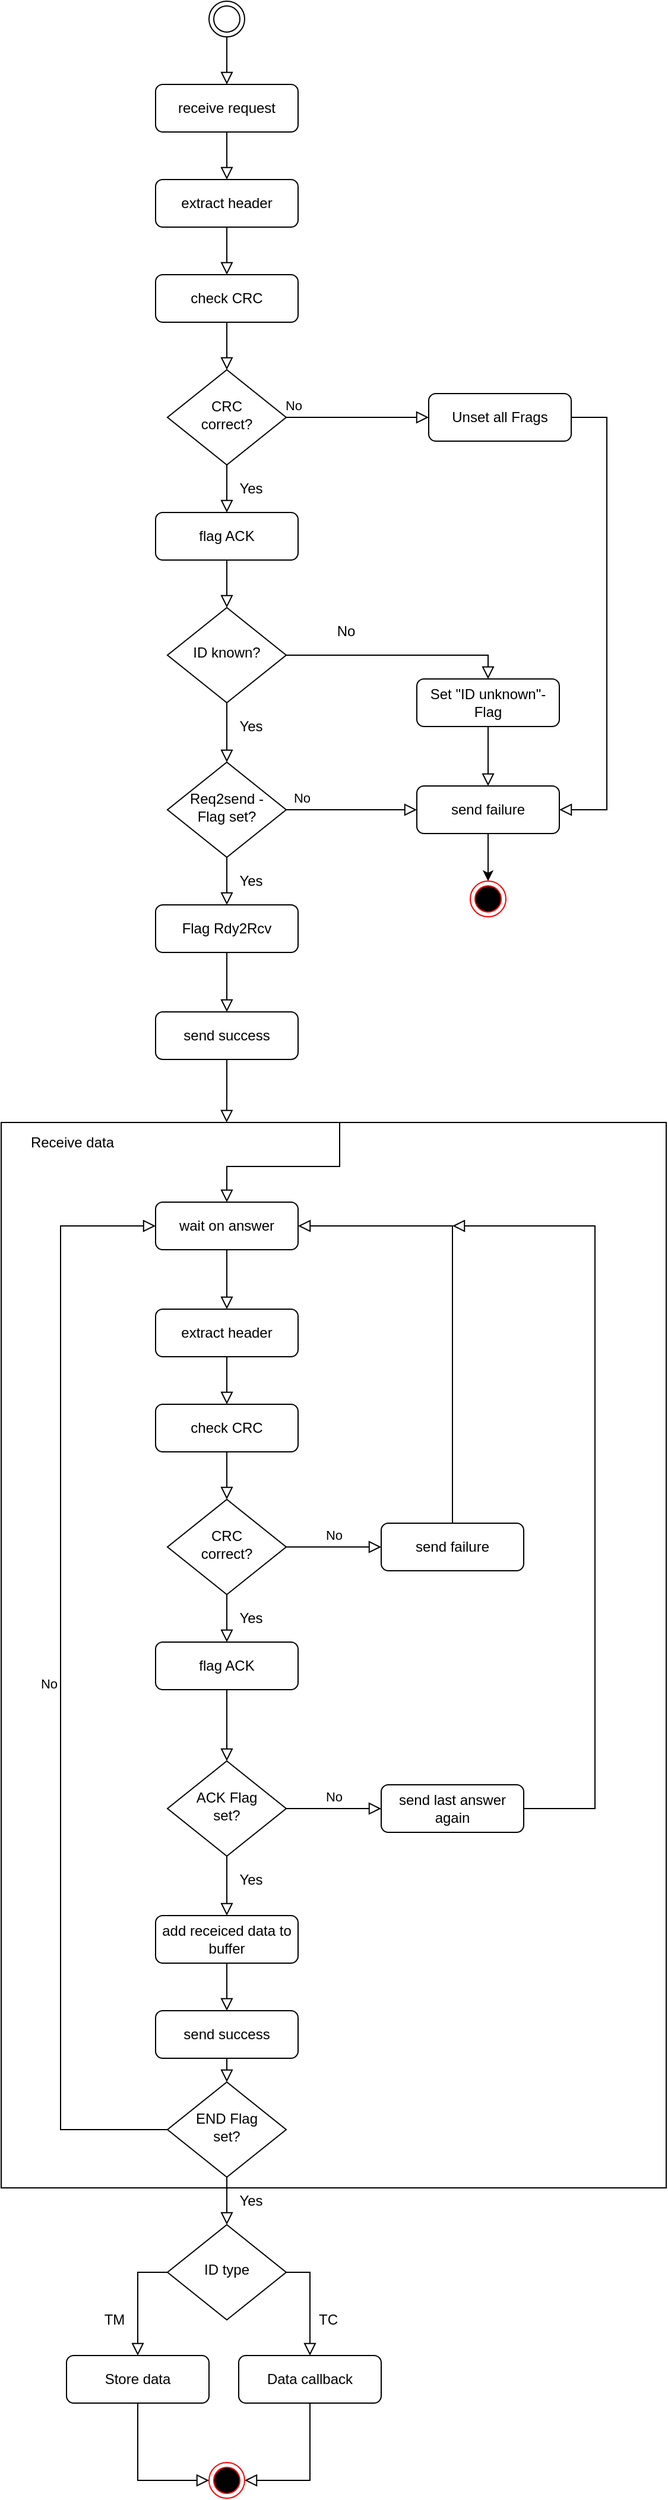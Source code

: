 <mxfile version="12.9.12" type="device"><diagram id="C5RBs43oDa-KdzZeNtuy" name="Page-1"><mxGraphModel dx="666" dy="1576" grid="1" gridSize="10" guides="1" tooltips="1" connect="1" arrows="1" fold="1" page="1" pageScale="1" pageWidth="827" pageHeight="1169" math="0" shadow="0"><root><mxCell id="WIyWlLk6GJQsqaUBKTNV-0"/><mxCell id="WIyWlLk6GJQsqaUBKTNV-1" parent="WIyWlLk6GJQsqaUBKTNV-0"/><mxCell id="WIyWlLk6GJQsqaUBKTNV-2" value="" style="rounded=0;html=1;jettySize=auto;orthogonalLoop=1;fontSize=11;endArrow=block;endFill=0;endSize=8;strokeWidth=1;shadow=0;labelBackgroundColor=none;edgeStyle=orthogonalEdgeStyle;entryX=0.5;entryY=0;entryDx=0;entryDy=0;entryPerimeter=0;" parent="WIyWlLk6GJQsqaUBKTNV-1" source="WIyWlLk6GJQsqaUBKTNV-3" target="x0lvqLqrBU_UgT-Oj1TX-1" edge="1"><mxGeometry relative="1" as="geometry"><mxPoint x="220" y="455" as="targetPoint"/></mxGeometry></mxCell><mxCell id="WIyWlLk6GJQsqaUBKTNV-3" value="receive request" style="rounded=1;whiteSpace=wrap;html=1;fontSize=12;glass=0;strokeWidth=1;shadow=0;" parent="WIyWlLk6GJQsqaUBKTNV-1" vertex="1"><mxGeometry x="160" y="-60" width="120" height="40" as="geometry"/></mxCell><mxCell id="x0lvqLqrBU_UgT-Oj1TX-0" value="" style="rounded=0;html=1;jettySize=auto;orthogonalLoop=1;fontSize=11;endArrow=block;endFill=0;endSize=8;strokeWidth=1;shadow=0;labelBackgroundColor=none;edgeStyle=orthogonalEdgeStyle;entryX=0.5;entryY=0;entryDx=0;entryDy=0;" parent="WIyWlLk6GJQsqaUBKTNV-1" source="x0lvqLqrBU_UgT-Oj1TX-1" target="x0lvqLqrBU_UgT-Oj1TX-3" edge="1"><mxGeometry relative="1" as="geometry"><mxPoint x="250" y="70" as="targetPoint"/></mxGeometry></mxCell><mxCell id="x0lvqLqrBU_UgT-Oj1TX-1" value="extract header" style="rounded=1;whiteSpace=wrap;html=1;fontSize=12;glass=0;strokeWidth=1;shadow=0;" parent="WIyWlLk6GJQsqaUBKTNV-1" vertex="1"><mxGeometry x="160" y="20" width="120" height="40" as="geometry"/></mxCell><mxCell id="x0lvqLqrBU_UgT-Oj1TX-2" value="" style="rounded=0;html=1;jettySize=auto;orthogonalLoop=1;fontSize=11;endArrow=block;endFill=0;endSize=8;strokeWidth=1;shadow=0;labelBackgroundColor=none;edgeStyle=orthogonalEdgeStyle;" parent="WIyWlLk6GJQsqaUBKTNV-1" source="x0lvqLqrBU_UgT-Oj1TX-3" target="x0lvqLqrBU_UgT-Oj1TX-7" edge="1"><mxGeometry relative="1" as="geometry"><mxPoint x="220" y="230" as="targetPoint"/></mxGeometry></mxCell><mxCell id="x0lvqLqrBU_UgT-Oj1TX-3" value="check CRC" style="rounded=1;whiteSpace=wrap;html=1;fontSize=12;glass=0;strokeWidth=1;shadow=0;" parent="WIyWlLk6GJQsqaUBKTNV-1" vertex="1"><mxGeometry x="160" y="100" width="120" height="40" as="geometry"/></mxCell><mxCell id="x0lvqLqrBU_UgT-Oj1TX-6" value="No" style="edgeStyle=orthogonalEdgeStyle;rounded=0;html=1;jettySize=auto;orthogonalLoop=1;fontSize=11;endArrow=block;endFill=0;endSize=8;strokeWidth=1;shadow=0;labelBackgroundColor=none;exitX=1;exitY=0.5;exitDx=0;exitDy=0;" parent="WIyWlLk6GJQsqaUBKTNV-1" source="x0lvqLqrBU_UgT-Oj1TX-7" target="x0lvqLqrBU_UgT-Oj1TX-8" edge="1"><mxGeometry x="-0.9" y="10" relative="1" as="geometry"><mxPoint as="offset"/><Array as="points"><mxPoint x="420" y="220"/></Array></mxGeometry></mxCell><mxCell id="x0lvqLqrBU_UgT-Oj1TX-7" value="CRC &lt;br&gt;correct?" style="rhombus;whiteSpace=wrap;html=1;shadow=0;fontFamily=Helvetica;fontSize=12;align=center;strokeWidth=1;spacing=6;spacingTop=-4;" parent="WIyWlLk6GJQsqaUBKTNV-1" vertex="1"><mxGeometry x="170" y="180" width="100" height="80" as="geometry"/></mxCell><mxCell id="x0lvqLqrBU_UgT-Oj1TX-8" value="Unset all Frags" style="rounded=1;whiteSpace=wrap;html=1;fontSize=12;glass=0;strokeWidth=1;shadow=0;" parent="WIyWlLk6GJQsqaUBKTNV-1" vertex="1"><mxGeometry x="390" y="200" width="120" height="40" as="geometry"/></mxCell><mxCell id="x0lvqLqrBU_UgT-Oj1TX-10" value="" style="rounded=0;html=1;jettySize=auto;orthogonalLoop=1;fontSize=11;endArrow=block;endFill=0;endSize=8;strokeWidth=1;shadow=0;labelBackgroundColor=none;edgeStyle=orthogonalEdgeStyle;exitX=0.5;exitY=1;exitDx=0;exitDy=0;entryX=0.5;entryY=0;entryDx=0;entryDy=0;" parent="WIyWlLk6GJQsqaUBKTNV-1" source="x0lvqLqrBU_UgT-Oj1TX-7" target="x0lvqLqrBU_UgT-Oj1TX-14" edge="1"><mxGeometry relative="1" as="geometry"><mxPoint x="220" y="390" as="targetPoint"/><mxPoint x="219.5" y="340" as="sourcePoint"/></mxGeometry></mxCell><mxCell id="x0lvqLqrBU_UgT-Oj1TX-14" value="flag ACK" style="rounded=1;whiteSpace=wrap;html=1;fontSize=12;glass=0;strokeWidth=1;shadow=0;" parent="WIyWlLk6GJQsqaUBKTNV-1" vertex="1"><mxGeometry x="160" y="300" width="120" height="40" as="geometry"/></mxCell><mxCell id="x0lvqLqrBU_UgT-Oj1TX-15" value="Yes" style="text;html=1;align=center;verticalAlign=middle;resizable=0;points=[];autosize=1;" parent="WIyWlLk6GJQsqaUBKTNV-1" vertex="1"><mxGeometry x="220" y="270" width="40" height="20" as="geometry"/></mxCell><mxCell id="x0lvqLqrBU_UgT-Oj1TX-20" value="No" style="edgeStyle=orthogonalEdgeStyle;rounded=0;html=1;jettySize=auto;orthogonalLoop=1;fontSize=11;endArrow=block;endFill=0;endSize=8;strokeWidth=1;shadow=0;labelBackgroundColor=none;entryX=0;entryY=0.5;entryDx=0;entryDy=0;" parent="WIyWlLk6GJQsqaUBKTNV-1" source="x0lvqLqrBU_UgT-Oj1TX-21" target="x0lvqLqrBU_UgT-Oj1TX-44" edge="1"><mxGeometry x="-0.765" y="10" relative="1" as="geometry"><mxPoint as="offset"/><mxPoint x="410" y="590" as="targetPoint"/><Array as="points"><mxPoint x="350" y="550"/><mxPoint x="350" y="550"/></Array></mxGeometry></mxCell><mxCell id="x0lvqLqrBU_UgT-Oj1TX-21" value="Req2send -&lt;br&gt;Flag set?" style="rhombus;whiteSpace=wrap;html=1;shadow=0;fontFamily=Helvetica;fontSize=12;align=center;strokeWidth=1;spacing=6;spacingTop=-4;" parent="WIyWlLk6GJQsqaUBKTNV-1" vertex="1"><mxGeometry x="170" y="510" width="100" height="80" as="geometry"/></mxCell><mxCell id="x0lvqLqrBU_UgT-Oj1TX-23" value="" style="rounded=0;html=1;jettySize=auto;orthogonalLoop=1;fontSize=11;endArrow=block;endFill=0;endSize=8;strokeWidth=1;shadow=0;labelBackgroundColor=none;edgeStyle=orthogonalEdgeStyle;exitX=0.5;exitY=1;exitDx=0;exitDy=0;entryX=0.5;entryY=0;entryDx=0;entryDy=0;" parent="WIyWlLk6GJQsqaUBKTNV-1" source="x0lvqLqrBU_UgT-Oj1TX-21" target="x0lvqLqrBU_UgT-Oj1TX-26" edge="1"><mxGeometry relative="1" as="geometry"><mxPoint x="220" y="660" as="targetPoint"/><mxPoint x="219.5" y="690" as="sourcePoint"/></mxGeometry></mxCell><mxCell id="x0lvqLqrBU_UgT-Oj1TX-24" value="Yes" style="text;html=1;align=center;verticalAlign=middle;resizable=0;points=[];autosize=1;" parent="WIyWlLk6GJQsqaUBKTNV-1" vertex="1"><mxGeometry x="220" y="600" width="40" height="20" as="geometry"/></mxCell><mxCell id="x0lvqLqrBU_UgT-Oj1TX-26" value="Flag Rdy2Rcv" style="rounded=1;whiteSpace=wrap;html=1;fontSize=12;glass=0;strokeWidth=1;shadow=0;" parent="WIyWlLk6GJQsqaUBKTNV-1" vertex="1"><mxGeometry x="160" y="630" width="120" height="40" as="geometry"/></mxCell><mxCell id="x0lvqLqrBU_UgT-Oj1TX-43" value="" style="rounded=0;html=1;jettySize=auto;orthogonalLoop=1;fontSize=11;endArrow=block;endFill=0;endSize=8;strokeWidth=1;shadow=0;labelBackgroundColor=none;edgeStyle=orthogonalEdgeStyle;exitX=1;exitY=0.5;exitDx=0;exitDy=0;entryX=1;entryY=0.5;entryDx=0;entryDy=0;" parent="WIyWlLk6GJQsqaUBKTNV-1" source="x0lvqLqrBU_UgT-Oj1TX-8" target="x0lvqLqrBU_UgT-Oj1TX-44" edge="1"><mxGeometry relative="1" as="geometry"><mxPoint x="390" y="710" as="targetPoint"/><mxPoint x="250" y="500" as="sourcePoint"/><Array as="points"><mxPoint x="540" y="220"/><mxPoint x="540" y="550"/></Array></mxGeometry></mxCell><mxCell id="x0lvqLqrBU_UgT-Oj1TX-52" value="" style="edgeStyle=orthogonalEdgeStyle;rounded=0;orthogonalLoop=1;jettySize=auto;html=1;entryX=0.5;entryY=0;entryDx=0;entryDy=0;exitX=0.5;exitY=1;exitDx=0;exitDy=0;" parent="WIyWlLk6GJQsqaUBKTNV-1" source="x0lvqLqrBU_UgT-Oj1TX-44" target="x0lvqLqrBU_UgT-Oj1TX-102" edge="1"><mxGeometry relative="1" as="geometry"><mxPoint x="461" y="730" as="targetPoint"/><mxPoint x="440" y="630" as="sourcePoint"/><Array as="points"/></mxGeometry></mxCell><mxCell id="x0lvqLqrBU_UgT-Oj1TX-44" value="send failure" style="rounded=1;whiteSpace=wrap;html=1;fontSize=12;glass=0;strokeWidth=1;shadow=0;" parent="WIyWlLk6GJQsqaUBKTNV-1" vertex="1"><mxGeometry x="380" y="530" width="120" height="40" as="geometry"/></mxCell><mxCell id="x0lvqLqrBU_UgT-Oj1TX-45" value="send success" style="rounded=1;whiteSpace=wrap;html=1;fontSize=12;glass=0;strokeWidth=1;shadow=0;" parent="WIyWlLk6GJQsqaUBKTNV-1" vertex="1"><mxGeometry x="160" y="720" width="120" height="40" as="geometry"/></mxCell><mxCell id="x0lvqLqrBU_UgT-Oj1TX-46" value="" style="rounded=0;html=1;jettySize=auto;orthogonalLoop=1;fontSize=11;endArrow=block;endFill=0;endSize=8;strokeWidth=1;shadow=0;labelBackgroundColor=none;edgeStyle=orthogonalEdgeStyle;exitX=0.5;exitY=1;exitDx=0;exitDy=0;entryX=0.5;entryY=0;entryDx=0;entryDy=0;" parent="WIyWlLk6GJQsqaUBKTNV-1" source="x0lvqLqrBU_UgT-Oj1TX-26" target="x0lvqLqrBU_UgT-Oj1TX-45" edge="1"><mxGeometry relative="1" as="geometry"><mxPoint x="400" y="730" as="targetPoint"/><mxPoint x="400" y="680" as="sourcePoint"/></mxGeometry></mxCell><mxCell id="x0lvqLqrBU_UgT-Oj1TX-49" value="wait on answer" style="rounded=1;whiteSpace=wrap;html=1;fontSize=12;glass=0;strokeWidth=1;shadow=0;" parent="WIyWlLk6GJQsqaUBKTNV-1" vertex="1"><mxGeometry x="160" y="880" width="120" height="40" as="geometry"/></mxCell><mxCell id="x0lvqLqrBU_UgT-Oj1TX-50" value="" style="rounded=0;html=1;jettySize=auto;orthogonalLoop=1;fontSize=11;endArrow=block;endFill=0;endSize=8;strokeWidth=1;shadow=0;labelBackgroundColor=none;edgeStyle=orthogonalEdgeStyle;exitX=0.5;exitY=1;exitDx=0;exitDy=0;entryX=0.339;entryY=0;entryDx=0;entryDy=0;entryPerimeter=0;" parent="WIyWlLk6GJQsqaUBKTNV-1" source="x0lvqLqrBU_UgT-Oj1TX-45" target="x0lvqLqrBU_UgT-Oj1TX-92" edge="1"><mxGeometry relative="1" as="geometry"><mxPoint x="220" y="850" as="targetPoint"/><mxPoint x="400" y="680" as="sourcePoint"/><Array as="points"><mxPoint x="220" y="790"/></Array></mxGeometry></mxCell><mxCell id="x0lvqLqrBU_UgT-Oj1TX-54" value="" style="rounded=0;html=1;jettySize=auto;orthogonalLoop=1;fontSize=11;endArrow=block;endFill=0;endSize=8;strokeWidth=1;shadow=0;labelBackgroundColor=none;edgeStyle=orthogonalEdgeStyle;entryX=0.5;entryY=0;entryDx=0;entryDy=0;" parent="WIyWlLk6GJQsqaUBKTNV-1" source="x0lvqLqrBU_UgT-Oj1TX-55" target="x0lvqLqrBU_UgT-Oj1TX-57" edge="1"><mxGeometry relative="1" as="geometry"><mxPoint x="250" y="1020" as="targetPoint"/></mxGeometry></mxCell><mxCell id="x0lvqLqrBU_UgT-Oj1TX-55" value="extract header" style="rounded=1;whiteSpace=wrap;html=1;fontSize=12;glass=0;strokeWidth=1;shadow=0;" parent="WIyWlLk6GJQsqaUBKTNV-1" vertex="1"><mxGeometry x="160" y="970" width="120" height="40" as="geometry"/></mxCell><mxCell id="x0lvqLqrBU_UgT-Oj1TX-56" value="" style="rounded=0;html=1;jettySize=auto;orthogonalLoop=1;fontSize=11;endArrow=block;endFill=0;endSize=8;strokeWidth=1;shadow=0;labelBackgroundColor=none;edgeStyle=orthogonalEdgeStyle;" parent="WIyWlLk6GJQsqaUBKTNV-1" source="x0lvqLqrBU_UgT-Oj1TX-57" target="x0lvqLqrBU_UgT-Oj1TX-58" edge="1"><mxGeometry relative="1" as="geometry"><mxPoint x="220" y="1180" as="targetPoint"/></mxGeometry></mxCell><mxCell id="x0lvqLqrBU_UgT-Oj1TX-57" value="check CRC" style="rounded=1;whiteSpace=wrap;html=1;fontSize=12;glass=0;strokeWidth=1;shadow=0;" parent="WIyWlLk6GJQsqaUBKTNV-1" vertex="1"><mxGeometry x="160" y="1050" width="120" height="40" as="geometry"/></mxCell><mxCell id="x0lvqLqrBU_UgT-Oj1TX-58" value="CRC &lt;br&gt;correct?" style="rhombus;whiteSpace=wrap;html=1;shadow=0;fontFamily=Helvetica;fontSize=12;align=center;strokeWidth=1;spacing=6;spacingTop=-4;" parent="WIyWlLk6GJQsqaUBKTNV-1" vertex="1"><mxGeometry x="170" y="1130" width="100" height="80" as="geometry"/></mxCell><mxCell id="x0lvqLqrBU_UgT-Oj1TX-59" value="" style="rounded=0;html=1;jettySize=auto;orthogonalLoop=1;fontSize=11;endArrow=block;endFill=0;endSize=8;strokeWidth=1;shadow=0;labelBackgroundColor=none;edgeStyle=orthogonalEdgeStyle;exitX=0.5;exitY=1;exitDx=0;exitDy=0;entryX=0.5;entryY=0;entryDx=0;entryDy=0;" parent="WIyWlLk6GJQsqaUBKTNV-1" source="x0lvqLqrBU_UgT-Oj1TX-58" target="x0lvqLqrBU_UgT-Oj1TX-61" edge="1"><mxGeometry relative="1" as="geometry"><mxPoint x="220" y="1340" as="targetPoint"/><mxPoint x="219.5" y="1290" as="sourcePoint"/></mxGeometry></mxCell><mxCell id="x0lvqLqrBU_UgT-Oj1TX-60" value="" style="rounded=0;html=1;jettySize=auto;orthogonalLoop=1;fontSize=11;endArrow=block;endFill=0;endSize=8;strokeWidth=1;shadow=0;labelBackgroundColor=none;edgeStyle=orthogonalEdgeStyle;entryX=0.5;entryY=0;entryDx=0;entryDy=0;" parent="WIyWlLk6GJQsqaUBKTNV-1" source="x0lvqLqrBU_UgT-Oj1TX-61" target="x0lvqLqrBU_UgT-Oj1TX-67" edge="1"><mxGeometry relative="1" as="geometry"><mxPoint x="220" y="1340" as="targetPoint"/></mxGeometry></mxCell><mxCell id="x0lvqLqrBU_UgT-Oj1TX-61" value="flag ACK" style="rounded=1;whiteSpace=wrap;html=1;fontSize=12;glass=0;strokeWidth=1;shadow=0;" parent="WIyWlLk6GJQsqaUBKTNV-1" vertex="1"><mxGeometry x="160" y="1250" width="120" height="40" as="geometry"/></mxCell><mxCell id="x0lvqLqrBU_UgT-Oj1TX-62" value="Yes" style="text;html=1;align=center;verticalAlign=middle;resizable=0;points=[];autosize=1;" parent="WIyWlLk6GJQsqaUBKTNV-1" vertex="1"><mxGeometry x="220" y="1220" width="40" height="20" as="geometry"/></mxCell><mxCell id="x0lvqLqrBU_UgT-Oj1TX-63" value="" style="rounded=0;html=1;jettySize=auto;orthogonalLoop=1;fontSize=11;endArrow=block;endFill=0;endSize=8;strokeWidth=1;shadow=0;labelBackgroundColor=none;edgeStyle=orthogonalEdgeStyle;exitX=0.5;exitY=1;exitDx=0;exitDy=0;entryX=0.5;entryY=0;entryDx=0;entryDy=0;" parent="WIyWlLk6GJQsqaUBKTNV-1" source="x0lvqLqrBU_UgT-Oj1TX-49" target="x0lvqLqrBU_UgT-Oj1TX-55" edge="1"><mxGeometry relative="1" as="geometry"><mxPoint x="230" y="890" as="targetPoint"/><mxPoint x="230" y="840" as="sourcePoint"/></mxGeometry></mxCell><mxCell id="x0lvqLqrBU_UgT-Oj1TX-66" value="No" style="edgeStyle=orthogonalEdgeStyle;rounded=0;html=1;jettySize=auto;orthogonalLoop=1;fontSize=11;endArrow=block;endFill=0;endSize=8;strokeWidth=1;shadow=0;labelBackgroundColor=none;entryX=0;entryY=0.5;entryDx=0;entryDy=0;" parent="WIyWlLk6GJQsqaUBKTNV-1" source="x0lvqLqrBU_UgT-Oj1TX-67" target="x0lvqLqrBU_UgT-Oj1TX-71" edge="1"><mxGeometry y="10" relative="1" as="geometry"><mxPoint as="offset"/><mxPoint x="360" y="1470" as="targetPoint"/></mxGeometry></mxCell><mxCell id="x0lvqLqrBU_UgT-Oj1TX-67" value="ACK Flag &lt;br&gt;set?" style="rhombus;whiteSpace=wrap;html=1;shadow=0;fontFamily=Helvetica;fontSize=12;align=center;strokeWidth=1;spacing=6;spacingTop=-4;" parent="WIyWlLk6GJQsqaUBKTNV-1" vertex="1"><mxGeometry x="170" y="1350" width="100" height="80" as="geometry"/></mxCell><mxCell id="x0lvqLqrBU_UgT-Oj1TX-68" value="" style="rounded=0;html=1;jettySize=auto;orthogonalLoop=1;fontSize=11;endArrow=block;endFill=0;endSize=8;strokeWidth=1;shadow=0;labelBackgroundColor=none;edgeStyle=orthogonalEdgeStyle;exitX=0.5;exitY=1;exitDx=0;exitDy=0;entryX=0.5;entryY=0;entryDx=0;entryDy=0;" parent="WIyWlLk6GJQsqaUBKTNV-1" source="x0lvqLqrBU_UgT-Oj1TX-67" target="x0lvqLqrBU_UgT-Oj1TX-70" edge="1"><mxGeometry relative="1" as="geometry"><mxPoint x="220" y="1470" as="targetPoint"/><mxPoint x="219.5" y="1530" as="sourcePoint"/></mxGeometry></mxCell><mxCell id="x0lvqLqrBU_UgT-Oj1TX-69" value="Yes" style="text;html=1;align=center;verticalAlign=middle;resizable=0;points=[];autosize=1;" parent="WIyWlLk6GJQsqaUBKTNV-1" vertex="1"><mxGeometry x="220" y="1440" width="40" height="20" as="geometry"/></mxCell><mxCell id="x0lvqLqrBU_UgT-Oj1TX-70" value="add receiced data to buffer" style="rounded=1;whiteSpace=wrap;html=1;fontSize=12;glass=0;strokeWidth=1;shadow=0;" parent="WIyWlLk6GJQsqaUBKTNV-1" vertex="1"><mxGeometry x="160" y="1480" width="120" height="40" as="geometry"/></mxCell><mxCell id="x0lvqLqrBU_UgT-Oj1TX-71" value="send last answer again" style="rounded=1;whiteSpace=wrap;html=1;fontSize=12;glass=0;strokeWidth=1;shadow=0;" parent="WIyWlLk6GJQsqaUBKTNV-1" vertex="1"><mxGeometry x="350" y="1370" width="120" height="40" as="geometry"/></mxCell><mxCell id="x0lvqLqrBU_UgT-Oj1TX-72" value="" style="rounded=0;html=1;jettySize=auto;orthogonalLoop=1;fontSize=11;endArrow=block;endFill=0;endSize=8;strokeWidth=1;shadow=0;labelBackgroundColor=none;edgeStyle=orthogonalEdgeStyle;exitX=1;exitY=0.5;exitDx=0;exitDy=0;" parent="WIyWlLk6GJQsqaUBKTNV-1" source="x0lvqLqrBU_UgT-Oj1TX-71" edge="1"><mxGeometry relative="1" as="geometry"><mxPoint x="410" y="900" as="targetPoint"/><mxPoint x="230" y="1100" as="sourcePoint"/><Array as="points"><mxPoint x="530" y="1390"/><mxPoint x="530" y="900"/></Array></mxGeometry></mxCell><mxCell id="x0lvqLqrBU_UgT-Oj1TX-74" value="END Flag &lt;br&gt;set?" style="rhombus;whiteSpace=wrap;html=1;shadow=0;fontFamily=Helvetica;fontSize=12;align=center;strokeWidth=1;spacing=6;spacingTop=-4;" parent="WIyWlLk6GJQsqaUBKTNV-1" vertex="1"><mxGeometry x="170" y="1620" width="100" height="80" as="geometry"/></mxCell><mxCell id="x0lvqLqrBU_UgT-Oj1TX-79" value="No" style="edgeStyle=orthogonalEdgeStyle;rounded=0;html=1;jettySize=auto;orthogonalLoop=1;fontSize=11;endArrow=block;endFill=0;endSize=8;strokeWidth=1;shadow=0;labelBackgroundColor=none;exitX=0;exitY=0.5;exitDx=0;exitDy=0;entryX=0;entryY=0.5;entryDx=0;entryDy=0;" parent="WIyWlLk6GJQsqaUBKTNV-1" source="x0lvqLqrBU_UgT-Oj1TX-74" target="x0lvqLqrBU_UgT-Oj1TX-49" edge="1"><mxGeometry y="10" relative="1" as="geometry"><mxPoint as="offset"/><mxPoint x="80" y="900" as="targetPoint"/><mxPoint x="80" y="1599.5" as="sourcePoint"/><Array as="points"><mxPoint x="80" y="1660"/><mxPoint x="80" y="900"/></Array></mxGeometry></mxCell><mxCell id="x0lvqLqrBU_UgT-Oj1TX-80" value="No" style="edgeStyle=orthogonalEdgeStyle;rounded=0;html=1;jettySize=auto;orthogonalLoop=1;fontSize=11;endArrow=block;endFill=0;endSize=8;strokeWidth=1;shadow=0;labelBackgroundColor=none;exitX=1;exitY=0.5;exitDx=0;exitDy=0;entryX=0;entryY=0.5;entryDx=0;entryDy=0;" parent="WIyWlLk6GJQsqaUBKTNV-1" source="x0lvqLqrBU_UgT-Oj1TX-58" target="x0lvqLqrBU_UgT-Oj1TX-81" edge="1"><mxGeometry y="10" relative="1" as="geometry"><mxPoint as="offset"/><mxPoint x="340" y="1070" as="targetPoint"/><mxPoint x="280" y="1400" as="sourcePoint"/></mxGeometry></mxCell><mxCell id="x0lvqLqrBU_UgT-Oj1TX-81" value="send failure" style="rounded=1;whiteSpace=wrap;html=1;fontSize=12;glass=0;strokeWidth=1;shadow=0;" parent="WIyWlLk6GJQsqaUBKTNV-1" vertex="1"><mxGeometry x="350" y="1150" width="120" height="40" as="geometry"/></mxCell><mxCell id="x0lvqLqrBU_UgT-Oj1TX-82" value="" style="rounded=0;html=1;jettySize=auto;orthogonalLoop=1;fontSize=11;endArrow=block;endFill=0;endSize=8;strokeWidth=1;shadow=0;labelBackgroundColor=none;edgeStyle=orthogonalEdgeStyle;exitX=0.5;exitY=0;exitDx=0;exitDy=0;entryX=1;entryY=0.5;entryDx=0;entryDy=0;" parent="WIyWlLk6GJQsqaUBKTNV-1" source="x0lvqLqrBU_UgT-Oj1TX-81" target="x0lvqLqrBU_UgT-Oj1TX-49" edge="1"><mxGeometry relative="1" as="geometry"><mxPoint x="400" y="800" as="targetPoint"/><mxPoint x="400" y="750" as="sourcePoint"/></mxGeometry></mxCell><mxCell id="x0lvqLqrBU_UgT-Oj1TX-84" value="send success" style="rounded=1;whiteSpace=wrap;html=1;fontSize=12;glass=0;strokeWidth=1;shadow=0;" parent="WIyWlLk6GJQsqaUBKTNV-1" vertex="1"><mxGeometry x="160" y="1560" width="120" height="40" as="geometry"/></mxCell><mxCell id="x0lvqLqrBU_UgT-Oj1TX-85" value="" style="rounded=0;html=1;jettySize=auto;orthogonalLoop=1;fontSize=11;endArrow=block;endFill=0;endSize=8;strokeWidth=1;shadow=0;labelBackgroundColor=none;edgeStyle=orthogonalEdgeStyle;entryX=0.5;entryY=0;entryDx=0;entryDy=0;exitX=0.5;exitY=1;exitDx=0;exitDy=0;" parent="WIyWlLk6GJQsqaUBKTNV-1" source="x0lvqLqrBU_UgT-Oj1TX-70" target="x0lvqLqrBU_UgT-Oj1TX-84" edge="1"><mxGeometry relative="1" as="geometry"><mxPoint x="230" y="1360" as="targetPoint"/><mxPoint x="230" y="1300" as="sourcePoint"/></mxGeometry></mxCell><mxCell id="x0lvqLqrBU_UgT-Oj1TX-86" value="" style="rounded=0;html=1;jettySize=auto;orthogonalLoop=1;fontSize=11;endArrow=block;endFill=0;endSize=8;strokeWidth=1;shadow=0;labelBackgroundColor=none;edgeStyle=orthogonalEdgeStyle;entryX=0.5;entryY=0;entryDx=0;entryDy=0;exitX=0.5;exitY=1;exitDx=0;exitDy=0;" parent="WIyWlLk6GJQsqaUBKTNV-1" source="x0lvqLqrBU_UgT-Oj1TX-84" target="x0lvqLqrBU_UgT-Oj1TX-74" edge="1"><mxGeometry relative="1" as="geometry"><mxPoint x="230" y="1570" as="targetPoint"/><mxPoint x="230" y="1530" as="sourcePoint"/></mxGeometry></mxCell><mxCell id="x0lvqLqrBU_UgT-Oj1TX-90" value="Yes" style="text;html=1;align=center;verticalAlign=middle;resizable=0;points=[];autosize=1;" parent="WIyWlLk6GJQsqaUBKTNV-1" vertex="1"><mxGeometry x="220" y="1710" width="40" height="20" as="geometry"/></mxCell><mxCell id="x0lvqLqrBU_UgT-Oj1TX-92" value="" style="rounded=0;whiteSpace=wrap;html=1;fillColor=none;" parent="WIyWlLk6GJQsqaUBKTNV-1" vertex="1"><mxGeometry x="30" y="813" width="560" height="896" as="geometry"/></mxCell><mxCell id="x0lvqLqrBU_UgT-Oj1TX-96" value="" style="rounded=0;html=1;jettySize=auto;orthogonalLoop=1;fontSize=11;endArrow=block;endFill=0;endSize=8;strokeWidth=1;shadow=0;labelBackgroundColor=none;edgeStyle=orthogonalEdgeStyle;exitX=0.5;exitY=0;exitDx=0;exitDy=0;" parent="WIyWlLk6GJQsqaUBKTNV-1" source="x0lvqLqrBU_UgT-Oj1TX-92" edge="1"><mxGeometry relative="1" as="geometry"><mxPoint x="220" y="880" as="targetPoint"/><mxPoint x="269" y="830" as="sourcePoint"/><Array as="points"><mxPoint x="315" y="850"/><mxPoint x="220" y="850"/></Array></mxGeometry></mxCell><mxCell id="x0lvqLqrBU_UgT-Oj1TX-97" value="Receive data" style="text;html=1;strokeColor=none;fillColor=none;align=center;verticalAlign=middle;whiteSpace=wrap;rounded=0;" parent="WIyWlLk6GJQsqaUBKTNV-1" vertex="1"><mxGeometry x="40" y="820" width="100" height="20" as="geometry"/></mxCell><mxCell id="x0lvqLqrBU_UgT-Oj1TX-101" value="" style="ellipse;html=1;shape=endState;fillColor=#000000;strokeColor=#ff0000;" parent="WIyWlLk6GJQsqaUBKTNV-1" vertex="1"><mxGeometry x="205" y="1940" width="30" height="30" as="geometry"/></mxCell><mxCell id="x0lvqLqrBU_UgT-Oj1TX-102" value="" style="ellipse;html=1;shape=endState;fillColor=#000000;strokeColor=#ff0000;rotation=0;" parent="WIyWlLk6GJQsqaUBKTNV-1" vertex="1"><mxGeometry x="425" y="610" width="30" height="30" as="geometry"/></mxCell><mxCell id="x0lvqLqrBU_UgT-Oj1TX-105" value="" style="ellipse;shape=doubleEllipse;html=1;dashed=0;whitespace=wrap;aspect=fixed;fillColor=none;" parent="WIyWlLk6GJQsqaUBKTNV-1" vertex="1"><mxGeometry x="205" y="-130" width="30" height="30" as="geometry"/></mxCell><mxCell id="x0lvqLqrBU_UgT-Oj1TX-106" value="" style="rounded=0;html=1;jettySize=auto;orthogonalLoop=1;fontSize=11;endArrow=block;endFill=0;endSize=8;strokeWidth=1;shadow=0;labelBackgroundColor=none;edgeStyle=orthogonalEdgeStyle;exitX=0.5;exitY=1;exitDx=0;exitDy=0;" parent="WIyWlLk6GJQsqaUBKTNV-1" source="x0lvqLqrBU_UgT-Oj1TX-105" edge="1"><mxGeometry relative="1" as="geometry"><mxPoint x="220" y="-60" as="targetPoint"/><mxPoint x="230" y="70" as="sourcePoint"/></mxGeometry></mxCell><mxCell id="x0lvqLqrBU_UgT-Oj1TX-108" value="" style="rounded=0;html=1;jettySize=auto;orthogonalLoop=1;fontSize=11;endArrow=block;endFill=0;endSize=8;strokeWidth=1;shadow=0;labelBackgroundColor=none;edgeStyle=orthogonalEdgeStyle;entryX=0.5;entryY=0;entryDx=0;entryDy=0;exitX=0.5;exitY=1;exitDx=0;exitDy=0;" parent="WIyWlLk6GJQsqaUBKTNV-1" source="x0lvqLqrBU_UgT-Oj1TX-74" target="x0lvqLqrBU_UgT-Oj1TX-109" edge="1"><mxGeometry relative="1" as="geometry"><mxPoint x="150" y="1794" as="targetPoint"/><mxPoint x="150" y="1754" as="sourcePoint"/></mxGeometry></mxCell><mxCell id="x0lvqLqrBU_UgT-Oj1TX-109" value="ID type" style="rhombus;whiteSpace=wrap;html=1;shadow=0;fontFamily=Helvetica;fontSize=12;align=center;strokeWidth=1;spacing=6;spacingTop=-4;" parent="WIyWlLk6GJQsqaUBKTNV-1" vertex="1"><mxGeometry x="170" y="1740" width="100" height="80" as="geometry"/></mxCell><mxCell id="x0lvqLqrBU_UgT-Oj1TX-110" value="" style="rounded=0;html=1;jettySize=auto;orthogonalLoop=1;fontSize=11;endArrow=block;endFill=0;endSize=8;strokeWidth=1;shadow=0;labelBackgroundColor=none;edgeStyle=orthogonalEdgeStyle;exitX=1;exitY=0.5;exitDx=0;exitDy=0;entryX=0.5;entryY=0;entryDx=0;entryDy=0;" parent="WIyWlLk6GJQsqaUBKTNV-1" source="x0lvqLqrBU_UgT-Oj1TX-109" target="x0lvqLqrBU_UgT-Oj1TX-117" edge="1"><mxGeometry relative="1" as="geometry"><mxPoint x="330" y="1780" as="targetPoint"/><mxPoint x="230" y="1710" as="sourcePoint"/></mxGeometry></mxCell><mxCell id="x0lvqLqrBU_UgT-Oj1TX-111" value="" style="rounded=0;html=1;jettySize=auto;orthogonalLoop=1;fontSize=11;endArrow=block;endFill=0;endSize=8;strokeWidth=1;shadow=0;labelBackgroundColor=none;edgeStyle=orthogonalEdgeStyle;exitX=0;exitY=0.5;exitDx=0;exitDy=0;entryX=0.5;entryY=0;entryDx=0;entryDy=0;" parent="WIyWlLk6GJQsqaUBKTNV-1" source="x0lvqLqrBU_UgT-Oj1TX-109" target="x0lvqLqrBU_UgT-Oj1TX-116" edge="1"><mxGeometry relative="1" as="geometry"><mxPoint x="110" y="1780" as="targetPoint"/><mxPoint x="280" y="1790" as="sourcePoint"/></mxGeometry></mxCell><mxCell id="x0lvqLqrBU_UgT-Oj1TX-113" value="TM" style="text;html=1;align=center;verticalAlign=middle;resizable=0;points=[];autosize=1;" parent="WIyWlLk6GJQsqaUBKTNV-1" vertex="1"><mxGeometry x="110" y="1810" width="30" height="20" as="geometry"/></mxCell><mxCell id="x0lvqLqrBU_UgT-Oj1TX-114" value="TC" style="text;html=1;align=center;verticalAlign=middle;resizable=0;points=[];autosize=1;" parent="WIyWlLk6GJQsqaUBKTNV-1" vertex="1"><mxGeometry x="290" y="1810" width="30" height="20" as="geometry"/></mxCell><mxCell id="x0lvqLqrBU_UgT-Oj1TX-116" value="Store data" style="rounded=1;whiteSpace=wrap;html=1;fontSize=12;glass=0;strokeWidth=1;shadow=0;" parent="WIyWlLk6GJQsqaUBKTNV-1" vertex="1"><mxGeometry x="85" y="1850" width="120" height="40" as="geometry"/></mxCell><mxCell id="x0lvqLqrBU_UgT-Oj1TX-117" value="Data callback" style="rounded=1;whiteSpace=wrap;html=1;fontSize=12;glass=0;strokeWidth=1;shadow=0;" parent="WIyWlLk6GJQsqaUBKTNV-1" vertex="1"><mxGeometry x="230" y="1850" width="120" height="40" as="geometry"/></mxCell><mxCell id="x0lvqLqrBU_UgT-Oj1TX-118" value="" style="rounded=0;html=1;jettySize=auto;orthogonalLoop=1;fontSize=11;endArrow=block;endFill=0;endSize=8;strokeWidth=1;shadow=0;labelBackgroundColor=none;edgeStyle=orthogonalEdgeStyle;exitX=0.5;exitY=1;exitDx=0;exitDy=0;entryX=1;entryY=0.5;entryDx=0;entryDy=0;" parent="WIyWlLk6GJQsqaUBKTNV-1" source="x0lvqLqrBU_UgT-Oj1TX-117" target="x0lvqLqrBU_UgT-Oj1TX-101" edge="1"><mxGeometry relative="1" as="geometry"><mxPoint x="300" y="1860" as="targetPoint"/><mxPoint x="280" y="1790" as="sourcePoint"/></mxGeometry></mxCell><mxCell id="x0lvqLqrBU_UgT-Oj1TX-119" value="" style="rounded=0;html=1;jettySize=auto;orthogonalLoop=1;fontSize=11;endArrow=block;endFill=0;endSize=8;strokeWidth=1;shadow=0;labelBackgroundColor=none;edgeStyle=orthogonalEdgeStyle;exitX=0.5;exitY=1;exitDx=0;exitDy=0;entryX=0;entryY=0.5;entryDx=0;entryDy=0;" parent="WIyWlLk6GJQsqaUBKTNV-1" source="x0lvqLqrBU_UgT-Oj1TX-116" target="x0lvqLqrBU_UgT-Oj1TX-101" edge="1"><mxGeometry relative="1" as="geometry"><mxPoint x="245" y="1965" as="targetPoint"/><mxPoint x="300" y="1900" as="sourcePoint"/></mxGeometry></mxCell><mxCell id="DC_BM_Z26H_7DEuVp20w-3" value="ID known?" style="rhombus;whiteSpace=wrap;html=1;shadow=0;fontFamily=Helvetica;fontSize=12;align=center;strokeWidth=1;spacing=6;spacingTop=-4;" vertex="1" parent="WIyWlLk6GJQsqaUBKTNV-1"><mxGeometry x="170" y="380" width="100" height="80" as="geometry"/></mxCell><mxCell id="DC_BM_Z26H_7DEuVp20w-4" value="" style="rounded=0;html=1;jettySize=auto;orthogonalLoop=1;fontSize=11;endArrow=block;endFill=0;endSize=8;strokeWidth=1;shadow=0;labelBackgroundColor=none;edgeStyle=orthogonalEdgeStyle;exitX=0.5;exitY=1;exitDx=0;exitDy=0;entryX=0.5;entryY=0;entryDx=0;entryDy=0;" edge="1" parent="WIyWlLk6GJQsqaUBKTNV-1" source="DC_BM_Z26H_7DEuVp20w-3" target="x0lvqLqrBU_UgT-Oj1TX-21"><mxGeometry relative="1" as="geometry"><mxPoint x="220" y="420" as="targetPoint"/><mxPoint x="219.5" y="460" as="sourcePoint"/></mxGeometry></mxCell><mxCell id="DC_BM_Z26H_7DEuVp20w-6" value="Yes" style="text;html=1;align=center;verticalAlign=middle;resizable=0;points=[];autosize=1;" vertex="1" parent="WIyWlLk6GJQsqaUBKTNV-1"><mxGeometry x="220" y="470" width="40" height="20" as="geometry"/></mxCell><mxCell id="DC_BM_Z26H_7DEuVp20w-7" value="" style="rounded=0;html=1;jettySize=auto;orthogonalLoop=1;fontSize=11;endArrow=block;endFill=0;endSize=8;strokeWidth=1;shadow=0;labelBackgroundColor=none;edgeStyle=orthogonalEdgeStyle;exitX=0.5;exitY=1;exitDx=0;exitDy=0;entryX=0.5;entryY=0;entryDx=0;entryDy=0;" edge="1" parent="WIyWlLk6GJQsqaUBKTNV-1" source="x0lvqLqrBU_UgT-Oj1TX-14" target="DC_BM_Z26H_7DEuVp20w-3"><mxGeometry relative="1" as="geometry"><mxPoint x="270" y="390" as="targetPoint"/><mxPoint x="270" y="350" as="sourcePoint"/></mxGeometry></mxCell><mxCell id="DC_BM_Z26H_7DEuVp20w-9" value="" style="rounded=0;html=1;jettySize=auto;orthogonalLoop=1;fontSize=11;endArrow=block;endFill=0;endSize=8;strokeWidth=1;shadow=0;labelBackgroundColor=none;edgeStyle=orthogonalEdgeStyle;exitX=1;exitY=0.5;exitDx=0;exitDy=0;entryX=0.5;entryY=0;entryDx=0;entryDy=0;" edge="1" parent="WIyWlLk6GJQsqaUBKTNV-1" source="DC_BM_Z26H_7DEuVp20w-3" target="DC_BM_Z26H_7DEuVp20w-12"><mxGeometry relative="1" as="geometry"><mxPoint x="530" y="630" as="targetPoint"/><mxPoint x="230" y="270" as="sourcePoint"/></mxGeometry></mxCell><mxCell id="DC_BM_Z26H_7DEuVp20w-10" value="No" style="text;html=1;align=center;verticalAlign=middle;resizable=0;points=[];autosize=1;" vertex="1" parent="WIyWlLk6GJQsqaUBKTNV-1"><mxGeometry x="305" y="390" width="30" height="20" as="geometry"/></mxCell><mxCell id="DC_BM_Z26H_7DEuVp20w-12" value="Set &quot;ID unknown&quot;-Flag" style="rounded=1;whiteSpace=wrap;html=1;fontSize=12;glass=0;strokeWidth=1;shadow=0;" vertex="1" parent="WIyWlLk6GJQsqaUBKTNV-1"><mxGeometry x="380" y="440" width="120" height="40" as="geometry"/></mxCell><mxCell id="DC_BM_Z26H_7DEuVp20w-13" value="" style="rounded=0;html=1;jettySize=auto;orthogonalLoop=1;fontSize=11;endArrow=block;endFill=0;endSize=8;strokeWidth=1;shadow=0;labelBackgroundColor=none;edgeStyle=orthogonalEdgeStyle;exitX=0.5;exitY=1;exitDx=0;exitDy=0;entryX=0.5;entryY=0;entryDx=0;entryDy=0;" edge="1" parent="WIyWlLk6GJQsqaUBKTNV-1" source="DC_BM_Z26H_7DEuVp20w-12" target="x0lvqLqrBU_UgT-Oj1TX-44"><mxGeometry relative="1" as="geometry"><mxPoint x="530" y="700" as="targetPoint"/><mxPoint x="400" y="680" as="sourcePoint"/><Array as="points"/></mxGeometry></mxCell></root></mxGraphModel></diagram></mxfile>